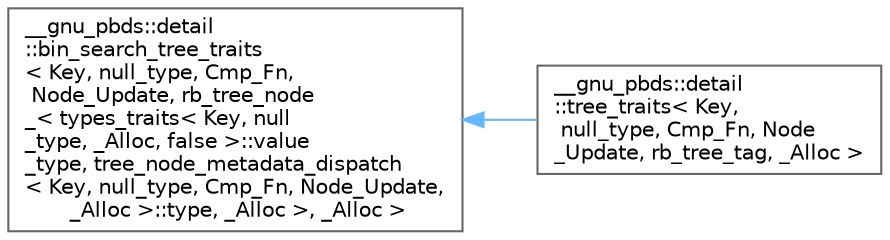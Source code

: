 digraph "Graphical Class Hierarchy"
{
 // LATEX_PDF_SIZE
  bgcolor="transparent";
  edge [fontname=Helvetica,fontsize=10,labelfontname=Helvetica,labelfontsize=10];
  node [fontname=Helvetica,fontsize=10,shape=box,height=0.2,width=0.4];
  rankdir="LR";
  Node0 [id="Node000000",label="__gnu_pbds::detail\l::bin_search_tree_traits\l\< Key, null_type, Cmp_Fn,\l Node_Update, rb_tree_node\l_\< types_traits\< Key, null\l_type, _Alloc, false \>::value\l_type, tree_node_metadata_dispatch\l\< Key, null_type, Cmp_Fn, Node_Update,\l _Alloc \>::type, _Alloc \>, _Alloc \>",height=0.2,width=0.4,color="grey40", fillcolor="white", style="filled",URL="$struct____gnu__pbds_1_1detail_1_1bin__search__tree__traits.html",tooltip=" "];
  Node0 -> Node1 [id="edge78_Node000000_Node000001",dir="back",color="steelblue1",style="solid",tooltip=" "];
  Node1 [id="Node000001",label="__gnu_pbds::detail\l::tree_traits\< Key,\l null_type, Cmp_Fn, Node\l_Update, rb_tree_tag, _Alloc \>",height=0.2,width=0.4,color="grey40", fillcolor="white", style="filled",URL="$struct____gnu__pbds_1_1detail_1_1tree__traits_3_01_key_00_01null__type_00_01_cmp___fn_00_01_node626532b8a769e9bba6ca4c3095dac6a1.html",tooltip=" "];
}
